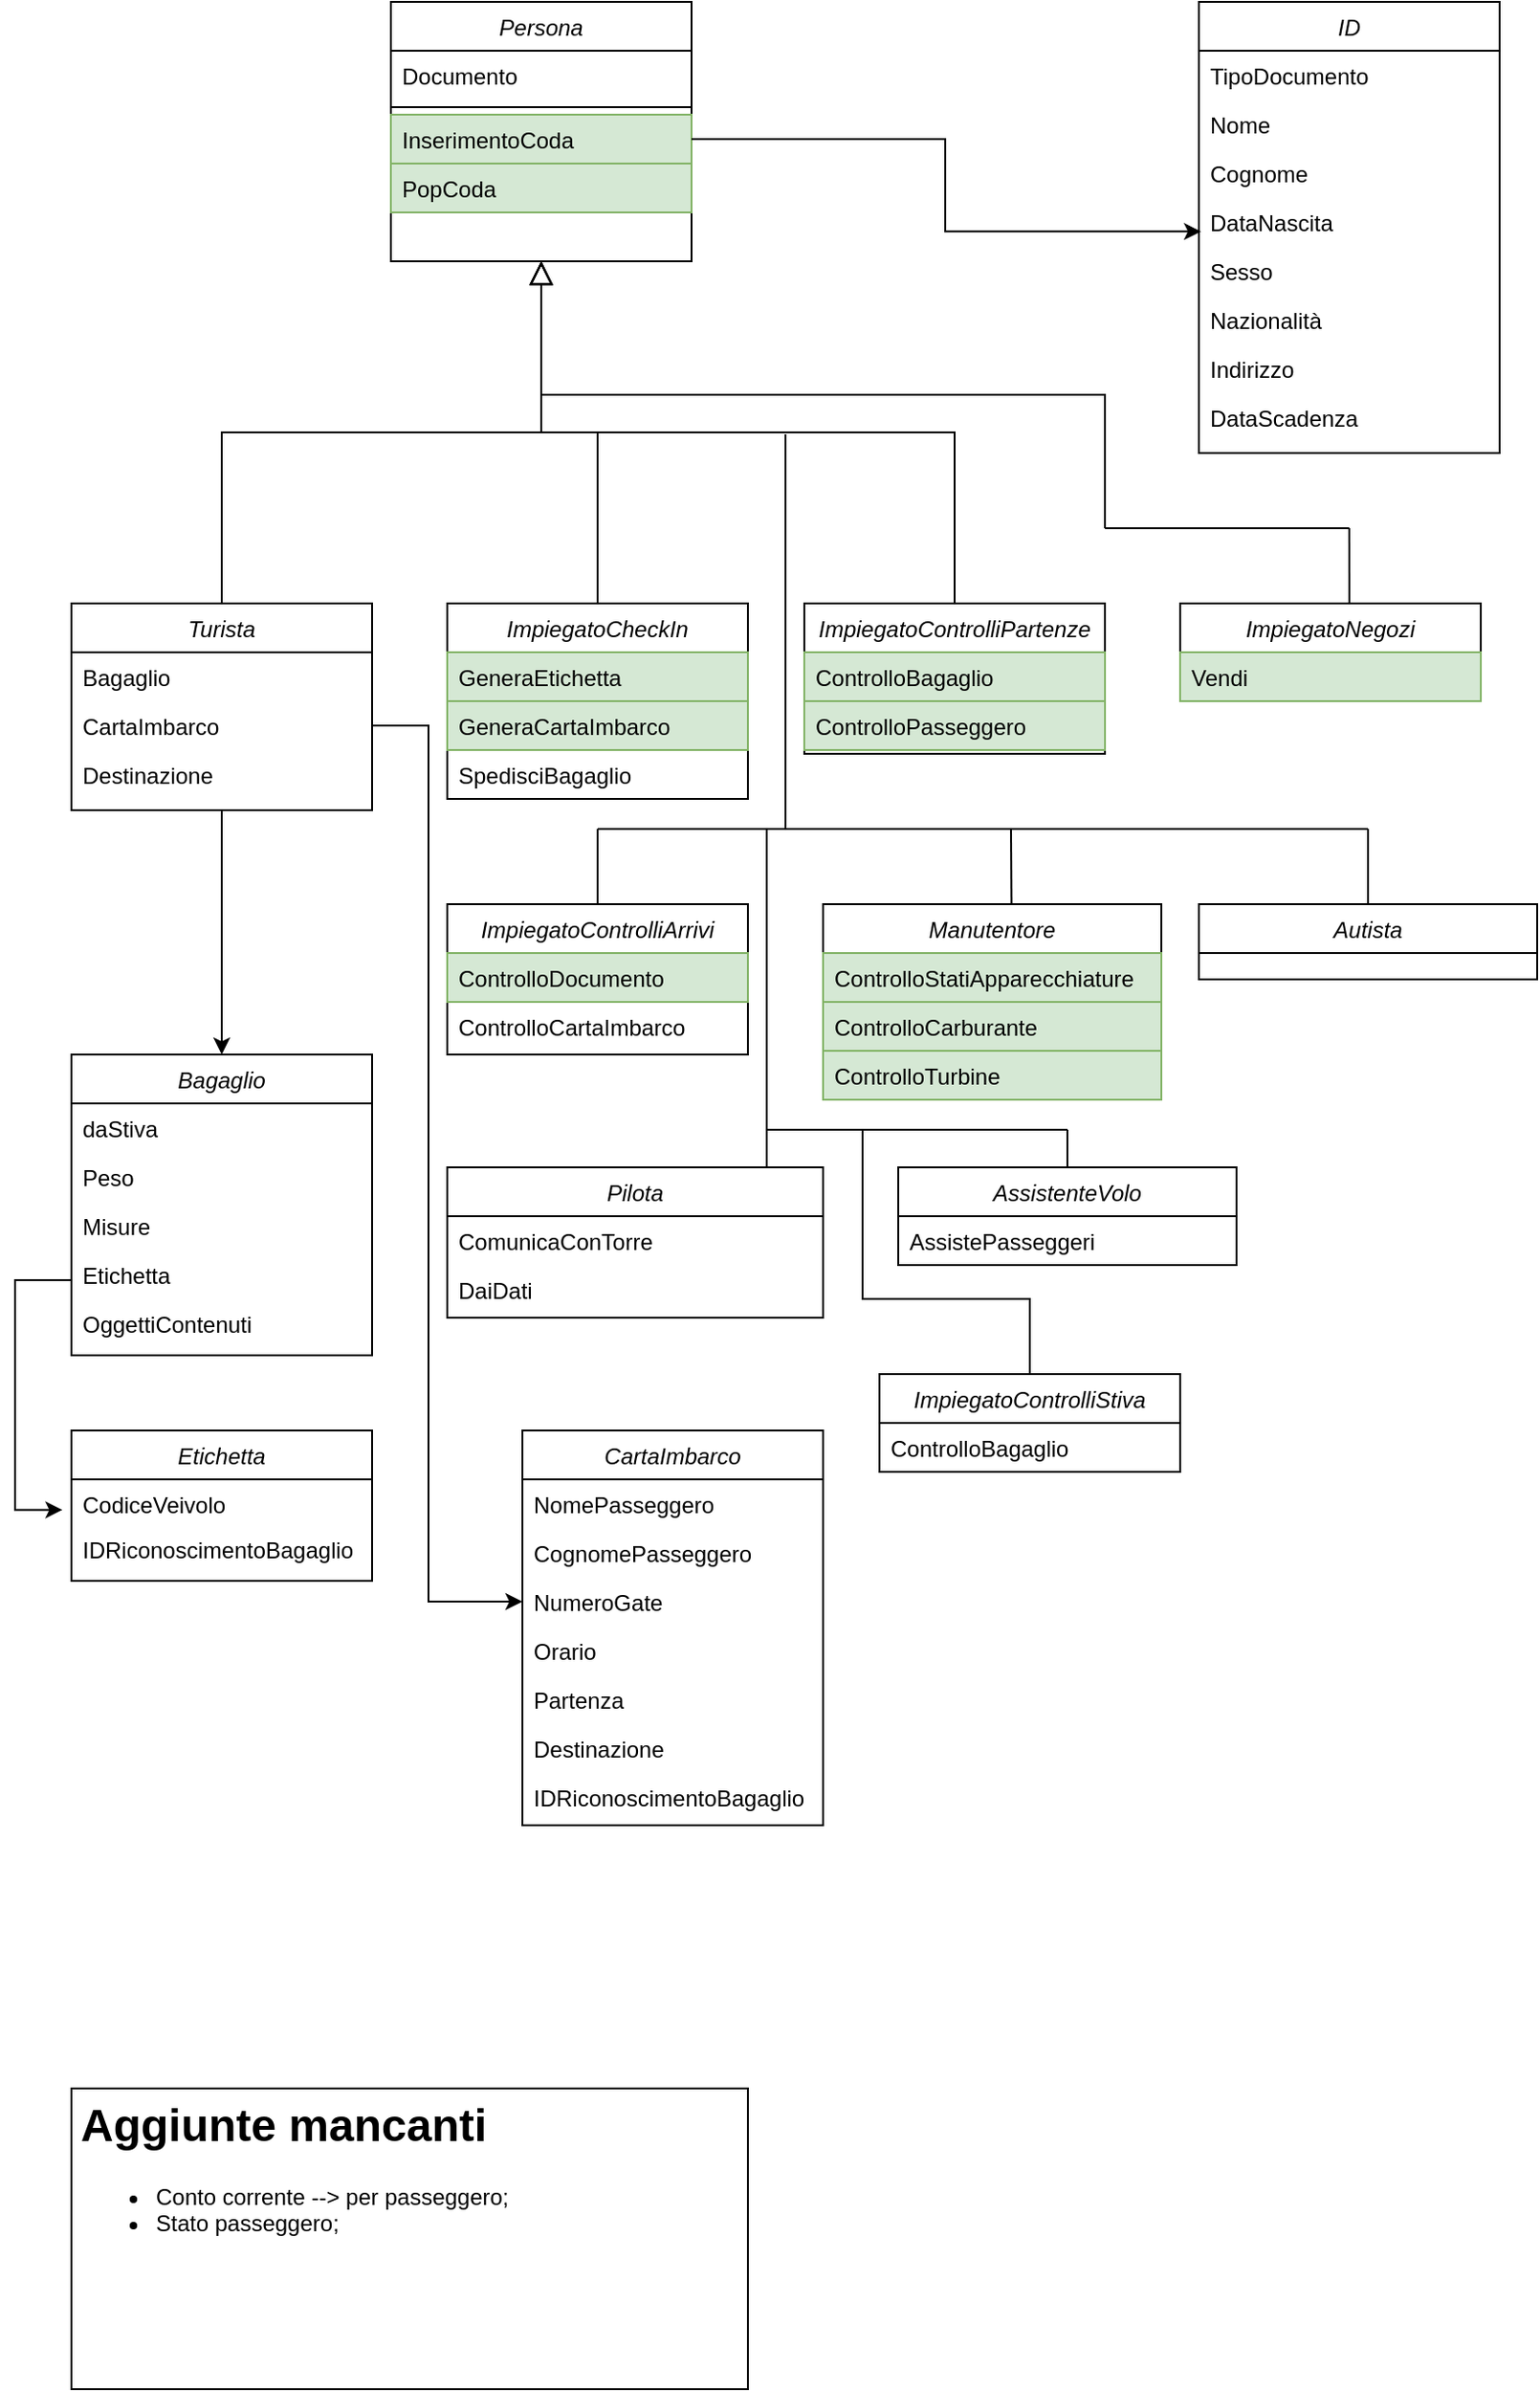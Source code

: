 <mxfile version="22.0.0" type="device">
  <diagram id="C5RBs43oDa-KdzZeNtuy" name="Page-1">
    <mxGraphModel dx="887" dy="596" grid="1" gridSize="10" guides="1" tooltips="1" connect="1" arrows="1" fold="1" page="1" pageScale="1" pageWidth="827" pageHeight="1169" math="0" shadow="0">
      <root>
        <mxCell id="WIyWlLk6GJQsqaUBKTNV-0" />
        <mxCell id="WIyWlLk6GJQsqaUBKTNV-1" parent="WIyWlLk6GJQsqaUBKTNV-0" />
        <mxCell id="zkfFHV4jXpPFQw0GAbJ--0" value="Persona" style="swimlane;fontStyle=2;align=center;verticalAlign=top;childLayout=stackLayout;horizontal=1;startSize=26;horizontalStack=0;resizeParent=1;resizeLast=0;collapsible=1;marginBottom=0;rounded=0;shadow=0;strokeWidth=1;" parent="WIyWlLk6GJQsqaUBKTNV-1" vertex="1">
          <mxGeometry x="210" y="40" width="160" height="138" as="geometry">
            <mxRectangle x="230" y="140" width="160" height="26" as="alternateBounds" />
          </mxGeometry>
        </mxCell>
        <mxCell id="zkfFHV4jXpPFQw0GAbJ--1" value="Documento" style="text;align=left;verticalAlign=top;spacingLeft=4;spacingRight=4;overflow=hidden;rotatable=0;points=[[0,0.5],[1,0.5]];portConstraint=eastwest;" parent="zkfFHV4jXpPFQw0GAbJ--0" vertex="1">
          <mxGeometry y="26" width="160" height="26" as="geometry" />
        </mxCell>
        <mxCell id="zkfFHV4jXpPFQw0GAbJ--4" value="" style="line;html=1;strokeWidth=1;align=left;verticalAlign=middle;spacingTop=-1;spacingLeft=3;spacingRight=3;rotatable=0;labelPosition=right;points=[];portConstraint=eastwest;" parent="zkfFHV4jXpPFQw0GAbJ--0" vertex="1">
          <mxGeometry y="52" width="160" height="8" as="geometry" />
        </mxCell>
        <mxCell id="zkfFHV4jXpPFQw0GAbJ--5" value="InserimentoCoda" style="text;align=left;verticalAlign=top;spacingLeft=4;spacingRight=4;overflow=hidden;rotatable=0;points=[[0,0.5],[1,0.5]];portConstraint=eastwest;fillColor=#d5e8d4;strokeColor=#82b366;" parent="zkfFHV4jXpPFQw0GAbJ--0" vertex="1">
          <mxGeometry y="60" width="160" height="26" as="geometry" />
        </mxCell>
        <mxCell id="odMmNAgR8k2i7U3SiX1N-0" value="PopCoda" style="text;align=left;verticalAlign=top;spacingLeft=4;spacingRight=4;overflow=hidden;rotatable=0;points=[[0,0.5],[1,0.5]];portConstraint=eastwest;fillColor=#d5e8d4;strokeColor=#82b366;" parent="zkfFHV4jXpPFQw0GAbJ--0" vertex="1">
          <mxGeometry y="86" width="160" height="26" as="geometry" />
        </mxCell>
        <mxCell id="zkfFHV4jXpPFQw0GAbJ--6" value="Turista" style="swimlane;fontStyle=2;align=center;verticalAlign=top;childLayout=stackLayout;horizontal=1;startSize=26;horizontalStack=0;resizeParent=1;resizeLast=0;collapsible=1;marginBottom=0;rounded=0;shadow=0;strokeWidth=1;" parent="WIyWlLk6GJQsqaUBKTNV-1" vertex="1">
          <mxGeometry x="40" y="360" width="160" height="110" as="geometry">
            <mxRectangle x="130" y="380" width="160" height="26" as="alternateBounds" />
          </mxGeometry>
        </mxCell>
        <mxCell id="zkfFHV4jXpPFQw0GAbJ--7" value="Bagaglio" style="text;align=left;verticalAlign=top;spacingLeft=4;spacingRight=4;overflow=hidden;rotatable=0;points=[[0,0.5],[1,0.5]];portConstraint=eastwest;" parent="zkfFHV4jXpPFQw0GAbJ--6" vertex="1">
          <mxGeometry y="26" width="160" height="26" as="geometry" />
        </mxCell>
        <mxCell id="zkfFHV4jXpPFQw0GAbJ--8" value="CartaImbarco" style="text;align=left;verticalAlign=top;spacingLeft=4;spacingRight=4;overflow=hidden;rotatable=0;points=[[0,0.5],[1,0.5]];portConstraint=eastwest;rounded=0;shadow=0;html=0;" parent="zkfFHV4jXpPFQw0GAbJ--6" vertex="1">
          <mxGeometry y="52" width="160" height="26" as="geometry" />
        </mxCell>
        <mxCell id="gbRZOC-N3Ks7ly2Sb6CE-9" value="Destinazione" style="text;align=left;verticalAlign=top;spacingLeft=4;spacingRight=4;overflow=hidden;rotatable=0;points=[[0,0.5],[1,0.5]];portConstraint=eastwest;rounded=0;shadow=0;html=0;" vertex="1" parent="zkfFHV4jXpPFQw0GAbJ--6">
          <mxGeometry y="78" width="160" height="26" as="geometry" />
        </mxCell>
        <mxCell id="zkfFHV4jXpPFQw0GAbJ--12" value="" style="endArrow=block;endSize=10;endFill=0;shadow=0;strokeWidth=1;rounded=0;edgeStyle=elbowEdgeStyle;elbow=vertical;" parent="WIyWlLk6GJQsqaUBKTNV-1" source="zkfFHV4jXpPFQw0GAbJ--6" target="zkfFHV4jXpPFQw0GAbJ--0" edge="1">
          <mxGeometry width="160" relative="1" as="geometry">
            <mxPoint x="200" y="203" as="sourcePoint" />
            <mxPoint x="200" y="203" as="targetPoint" />
          </mxGeometry>
        </mxCell>
        <mxCell id="zkfFHV4jXpPFQw0GAbJ--13" value="ImpiegatoCheckIn" style="swimlane;fontStyle=2;align=center;verticalAlign=top;childLayout=stackLayout;horizontal=1;startSize=26;horizontalStack=0;resizeParent=1;resizeLast=0;collapsible=1;marginBottom=0;rounded=0;shadow=0;strokeWidth=1;" parent="WIyWlLk6GJQsqaUBKTNV-1" vertex="1">
          <mxGeometry x="240" y="360" width="160" height="104" as="geometry">
            <mxRectangle x="340" y="380" width="170" height="26" as="alternateBounds" />
          </mxGeometry>
        </mxCell>
        <mxCell id="odMmNAgR8k2i7U3SiX1N-24" value="GeneraEtichetta" style="text;align=left;verticalAlign=top;spacingLeft=4;spacingRight=4;overflow=hidden;rotatable=0;points=[[0,0.5],[1,0.5]];portConstraint=eastwest;fillColor=#d5e8d4;strokeColor=#82b366;" parent="zkfFHV4jXpPFQw0GAbJ--13" vertex="1">
          <mxGeometry y="26" width="160" height="26" as="geometry" />
        </mxCell>
        <mxCell id="odMmNAgR8k2i7U3SiX1N-25" value="GeneraCartaImbarco" style="text;align=left;verticalAlign=top;spacingLeft=4;spacingRight=4;overflow=hidden;rotatable=0;points=[[0,0.5],[1,0.5]];portConstraint=eastwest;fillColor=#d5e8d4;strokeColor=#82b366;" parent="zkfFHV4jXpPFQw0GAbJ--13" vertex="1">
          <mxGeometry y="52" width="160" height="26" as="geometry" />
        </mxCell>
        <mxCell id="odMmNAgR8k2i7U3SiX1N-53" value="" style="endArrow=none;html=1;rounded=0;" parent="zkfFHV4jXpPFQw0GAbJ--13" edge="1">
          <mxGeometry width="50" height="50" relative="1" as="geometry">
            <mxPoint x="80" y="120" as="sourcePoint" />
            <mxPoint x="180" y="120" as="targetPoint" />
          </mxGeometry>
        </mxCell>
        <mxCell id="odMmNAgR8k2i7U3SiX1N-37" value="SpedisciBagaglio" style="text;align=left;verticalAlign=top;spacingLeft=4;spacingRight=4;overflow=hidden;rotatable=0;points=[[0,0.5],[1,0.5]];portConstraint=eastwest;" parent="zkfFHV4jXpPFQw0GAbJ--13" vertex="1">
          <mxGeometry y="78" width="160" height="26" as="geometry" />
        </mxCell>
        <mxCell id="zkfFHV4jXpPFQw0GAbJ--16" value="" style="endArrow=block;endSize=10;endFill=0;shadow=0;strokeWidth=1;rounded=0;edgeStyle=elbowEdgeStyle;elbow=vertical;" parent="WIyWlLk6GJQsqaUBKTNV-1" source="zkfFHV4jXpPFQw0GAbJ--13" target="zkfFHV4jXpPFQw0GAbJ--0" edge="1">
          <mxGeometry width="160" relative="1" as="geometry">
            <mxPoint x="210" y="373" as="sourcePoint" />
            <mxPoint x="310" y="271" as="targetPoint" />
          </mxGeometry>
        </mxCell>
        <mxCell id="odMmNAgR8k2i7U3SiX1N-1" value="ID" style="swimlane;fontStyle=2;align=center;verticalAlign=top;childLayout=stackLayout;horizontal=1;startSize=26;horizontalStack=0;resizeParent=1;resizeLast=0;collapsible=1;marginBottom=0;rounded=0;shadow=0;strokeWidth=1;" parent="WIyWlLk6GJQsqaUBKTNV-1" vertex="1">
          <mxGeometry x="640" y="40" width="160" height="240" as="geometry">
            <mxRectangle x="520" y="120" width="160" height="26" as="alternateBounds" />
          </mxGeometry>
        </mxCell>
        <mxCell id="odMmNAgR8k2i7U3SiX1N-2" value="TipoDocumento" style="text;align=left;verticalAlign=top;spacingLeft=4;spacingRight=4;overflow=hidden;rotatable=0;points=[[0,0.5],[1,0.5]];portConstraint=eastwest;" parent="odMmNAgR8k2i7U3SiX1N-1" vertex="1">
          <mxGeometry y="26" width="160" height="26" as="geometry" />
        </mxCell>
        <mxCell id="odMmNAgR8k2i7U3SiX1N-6" value="Nome" style="text;align=left;verticalAlign=top;spacingLeft=4;spacingRight=4;overflow=hidden;rotatable=0;points=[[0,0.5],[1,0.5]];portConstraint=eastwest;" parent="odMmNAgR8k2i7U3SiX1N-1" vertex="1">
          <mxGeometry y="52" width="160" height="26" as="geometry" />
        </mxCell>
        <mxCell id="odMmNAgR8k2i7U3SiX1N-7" value="Cognome" style="text;align=left;verticalAlign=top;spacingLeft=4;spacingRight=4;overflow=hidden;rotatable=0;points=[[0,0.5],[1,0.5]];portConstraint=eastwest;" parent="odMmNAgR8k2i7U3SiX1N-1" vertex="1">
          <mxGeometry y="78" width="160" height="26" as="geometry" />
        </mxCell>
        <mxCell id="odMmNAgR8k2i7U3SiX1N-10" value="DataNascita" style="text;align=left;verticalAlign=top;spacingLeft=4;spacingRight=4;overflow=hidden;rotatable=0;points=[[0,0.5],[1,0.5]];portConstraint=eastwest;" parent="odMmNAgR8k2i7U3SiX1N-1" vertex="1">
          <mxGeometry y="104" width="160" height="26" as="geometry" />
        </mxCell>
        <mxCell id="odMmNAgR8k2i7U3SiX1N-11" value="Sesso" style="text;align=left;verticalAlign=top;spacingLeft=4;spacingRight=4;overflow=hidden;rotatable=0;points=[[0,0.5],[1,0.5]];portConstraint=eastwest;" parent="odMmNAgR8k2i7U3SiX1N-1" vertex="1">
          <mxGeometry y="130" width="160" height="26" as="geometry" />
        </mxCell>
        <mxCell id="odMmNAgR8k2i7U3SiX1N-8" value="Nazionalità" style="text;align=left;verticalAlign=top;spacingLeft=4;spacingRight=4;overflow=hidden;rotatable=0;points=[[0,0.5],[1,0.5]];portConstraint=eastwest;" parent="odMmNAgR8k2i7U3SiX1N-1" vertex="1">
          <mxGeometry y="156" width="160" height="26" as="geometry" />
        </mxCell>
        <mxCell id="odMmNAgR8k2i7U3SiX1N-9" value="Indirizzo" style="text;align=left;verticalAlign=top;spacingLeft=4;spacingRight=4;overflow=hidden;rotatable=0;points=[[0,0.5],[1,0.5]];portConstraint=eastwest;" parent="odMmNAgR8k2i7U3SiX1N-1" vertex="1">
          <mxGeometry y="182" width="160" height="26" as="geometry" />
        </mxCell>
        <mxCell id="odMmNAgR8k2i7U3SiX1N-12" value="DataScadenza" style="text;align=left;verticalAlign=top;spacingLeft=4;spacingRight=4;overflow=hidden;rotatable=0;points=[[0,0.5],[1,0.5]];portConstraint=eastwest;" parent="odMmNAgR8k2i7U3SiX1N-1" vertex="1">
          <mxGeometry y="208" width="160" height="26" as="geometry" />
        </mxCell>
        <mxCell id="gbRZOC-N3Ks7ly2Sb6CE-24" style="edgeStyle=orthogonalEdgeStyle;rounded=0;orthogonalLoop=1;jettySize=auto;html=1;exitX=0;exitY=0.75;exitDx=0;exitDy=0;entryX=-0.03;entryY=0.676;entryDx=0;entryDy=0;entryPerimeter=0;" edge="1" parent="WIyWlLk6GJQsqaUBKTNV-1" source="odMmNAgR8k2i7U3SiX1N-14" target="gbRZOC-N3Ks7ly2Sb6CE-15">
          <mxGeometry relative="1" as="geometry">
            <mxPoint x="10" y="840" as="targetPoint" />
            <Array as="points">
              <mxPoint x="10" y="720" />
              <mxPoint x="10" y="842" />
            </Array>
          </mxGeometry>
        </mxCell>
        <mxCell id="odMmNAgR8k2i7U3SiX1N-14" value="Bagaglio" style="swimlane;fontStyle=2;align=center;verticalAlign=top;childLayout=stackLayout;horizontal=1;startSize=26;horizontalStack=0;resizeParent=1;resizeLast=0;collapsible=1;marginBottom=0;rounded=0;shadow=0;strokeWidth=1;" parent="WIyWlLk6GJQsqaUBKTNV-1" vertex="1">
          <mxGeometry x="40" y="600" width="160" height="160" as="geometry">
            <mxRectangle x="520" y="120" width="160" height="26" as="alternateBounds" />
          </mxGeometry>
        </mxCell>
        <mxCell id="odMmNAgR8k2i7U3SiX1N-15" value="daStiva" style="text;align=left;verticalAlign=top;spacingLeft=4;spacingRight=4;overflow=hidden;rotatable=0;points=[[0,0.5],[1,0.5]];portConstraint=eastwest;" parent="odMmNAgR8k2i7U3SiX1N-14" vertex="1">
          <mxGeometry y="26" width="160" height="26" as="geometry" />
        </mxCell>
        <mxCell id="odMmNAgR8k2i7U3SiX1N-16" value="Peso" style="text;align=left;verticalAlign=top;spacingLeft=4;spacingRight=4;overflow=hidden;rotatable=0;points=[[0,0.5],[1,0.5]];portConstraint=eastwest;" parent="odMmNAgR8k2i7U3SiX1N-14" vertex="1">
          <mxGeometry y="52" width="160" height="26" as="geometry" />
        </mxCell>
        <mxCell id="odMmNAgR8k2i7U3SiX1N-26" value="Misure" style="text;align=left;verticalAlign=top;spacingLeft=4;spacingRight=4;overflow=hidden;rotatable=0;points=[[0,0.5],[1,0.5]];portConstraint=eastwest;" parent="odMmNAgR8k2i7U3SiX1N-14" vertex="1">
          <mxGeometry y="78" width="160" height="26" as="geometry" />
        </mxCell>
        <mxCell id="odMmNAgR8k2i7U3SiX1N-23" value="Etichetta" style="text;align=left;verticalAlign=top;spacingLeft=4;spacingRight=4;overflow=hidden;rotatable=0;points=[[0,0.5],[1,0.5]];portConstraint=eastwest;" parent="odMmNAgR8k2i7U3SiX1N-14" vertex="1">
          <mxGeometry y="104" width="160" height="26" as="geometry" />
        </mxCell>
        <mxCell id="odMmNAgR8k2i7U3SiX1N-17" value="OggettiContenuti" style="text;align=left;verticalAlign=top;spacingLeft=4;spacingRight=4;overflow=hidden;rotatable=0;points=[[0,0.5],[1,0.5]];portConstraint=eastwest;" parent="odMmNAgR8k2i7U3SiX1N-14" vertex="1">
          <mxGeometry y="130" width="160" height="26" as="geometry" />
        </mxCell>
        <mxCell id="odMmNAgR8k2i7U3SiX1N-13" style="edgeStyle=orthogonalEdgeStyle;rounded=0;orthogonalLoop=1;jettySize=auto;html=1;entryX=0.5;entryY=0;entryDx=0;entryDy=0;exitX=0.5;exitY=1;exitDx=0;exitDy=0;" parent="WIyWlLk6GJQsqaUBKTNV-1" source="zkfFHV4jXpPFQw0GAbJ--6" target="odMmNAgR8k2i7U3SiX1N-14" edge="1">
          <mxGeometry relative="1" as="geometry">
            <mxPoint x="70" y="600" as="targetPoint" />
            <Array as="points">
              <mxPoint x="120" y="590" />
              <mxPoint x="120" y="590" />
            </Array>
          </mxGeometry>
        </mxCell>
        <mxCell id="odMmNAgR8k2i7U3SiX1N-30" value="ImpiegatoControlliPartenze" style="swimlane;fontStyle=2;align=center;verticalAlign=top;childLayout=stackLayout;horizontal=1;startSize=26;horizontalStack=0;resizeParent=1;resizeLast=0;collapsible=1;marginBottom=0;rounded=0;shadow=0;strokeWidth=1;" parent="WIyWlLk6GJQsqaUBKTNV-1" vertex="1">
          <mxGeometry x="430" y="360" width="160" height="80" as="geometry">
            <mxRectangle x="340" y="380" width="170" height="26" as="alternateBounds" />
          </mxGeometry>
        </mxCell>
        <mxCell id="odMmNAgR8k2i7U3SiX1N-31" value="ControlloBagaglio" style="text;align=left;verticalAlign=top;spacingLeft=4;spacingRight=4;overflow=hidden;rotatable=0;points=[[0,0.5],[1,0.5]];portConstraint=eastwest;fillColor=#d5e8d4;strokeColor=#82b366;" parent="odMmNAgR8k2i7U3SiX1N-30" vertex="1">
          <mxGeometry y="26" width="160" height="26" as="geometry" />
        </mxCell>
        <mxCell id="odMmNAgR8k2i7U3SiX1N-32" value="ControlloPasseggero" style="text;align=left;verticalAlign=top;spacingLeft=4;spacingRight=4;overflow=hidden;rotatable=0;points=[[0,0.5],[1,0.5]];portConstraint=eastwest;fillColor=#d5e8d4;strokeColor=#82b366;" parent="odMmNAgR8k2i7U3SiX1N-30" vertex="1">
          <mxGeometry y="52" width="160" height="26" as="geometry" />
        </mxCell>
        <mxCell id="odMmNAgR8k2i7U3SiX1N-35" value="" style="endArrow=block;endSize=10;endFill=0;shadow=0;strokeWidth=1;rounded=0;edgeStyle=elbowEdgeStyle;elbow=vertical;exitX=0.5;exitY=0;exitDx=0;exitDy=0;" parent="WIyWlLk6GJQsqaUBKTNV-1" source="odMmNAgR8k2i7U3SiX1N-30" edge="1">
          <mxGeometry width="160" relative="1" as="geometry">
            <mxPoint x="320" y="360" as="sourcePoint" />
            <mxPoint x="290" y="178" as="targetPoint" />
          </mxGeometry>
        </mxCell>
        <mxCell id="odMmNAgR8k2i7U3SiX1N-36" style="edgeStyle=orthogonalEdgeStyle;rounded=0;orthogonalLoop=1;jettySize=auto;html=1;entryX=0.007;entryY=0.698;entryDx=0;entryDy=0;entryPerimeter=0;" parent="WIyWlLk6GJQsqaUBKTNV-1" source="zkfFHV4jXpPFQw0GAbJ--5" target="odMmNAgR8k2i7U3SiX1N-10" edge="1">
          <mxGeometry relative="1" as="geometry" />
        </mxCell>
        <mxCell id="odMmNAgR8k2i7U3SiX1N-38" value="ImpiegatoNegozi" style="swimlane;fontStyle=2;align=center;verticalAlign=top;childLayout=stackLayout;horizontal=1;startSize=26;horizontalStack=0;resizeParent=1;resizeLast=0;collapsible=1;marginBottom=0;rounded=0;shadow=0;strokeWidth=1;" parent="WIyWlLk6GJQsqaUBKTNV-1" vertex="1">
          <mxGeometry x="630" y="360" width="160" height="52" as="geometry">
            <mxRectangle x="340" y="380" width="170" height="26" as="alternateBounds" />
          </mxGeometry>
        </mxCell>
        <mxCell id="odMmNAgR8k2i7U3SiX1N-39" value="Vendi" style="text;align=left;verticalAlign=top;spacingLeft=4;spacingRight=4;overflow=hidden;rotatable=0;points=[[0,0.5],[1,0.5]];portConstraint=eastwest;fillColor=#d5e8d4;strokeColor=#82b366;" parent="odMmNAgR8k2i7U3SiX1N-38" vertex="1">
          <mxGeometry y="26" width="160" height="26" as="geometry" />
        </mxCell>
        <mxCell id="odMmNAgR8k2i7U3SiX1N-41" value="" style="endArrow=block;endSize=10;endFill=0;shadow=0;strokeWidth=1;rounded=0;edgeStyle=elbowEdgeStyle;elbow=vertical;" parent="WIyWlLk6GJQsqaUBKTNV-1" edge="1">
          <mxGeometry width="160" relative="1" as="geometry">
            <mxPoint x="590" y="320" as="sourcePoint" />
            <mxPoint x="290" y="178" as="targetPoint" />
          </mxGeometry>
        </mxCell>
        <mxCell id="odMmNAgR8k2i7U3SiX1N-42" value="" style="endArrow=none;html=1;rounded=0;" parent="WIyWlLk6GJQsqaUBKTNV-1" edge="1">
          <mxGeometry width="50" height="50" relative="1" as="geometry">
            <mxPoint x="720" y="320" as="sourcePoint" />
            <mxPoint x="590" y="320" as="targetPoint" />
          </mxGeometry>
        </mxCell>
        <mxCell id="odMmNAgR8k2i7U3SiX1N-43" value="" style="endArrow=none;html=1;rounded=0;exitX=0.563;exitY=-0.003;exitDx=0;exitDy=0;exitPerimeter=0;" parent="WIyWlLk6GJQsqaUBKTNV-1" source="odMmNAgR8k2i7U3SiX1N-38" edge="1">
          <mxGeometry width="50" height="50" relative="1" as="geometry">
            <mxPoint x="730" y="330" as="sourcePoint" />
            <mxPoint x="720" y="320" as="targetPoint" />
          </mxGeometry>
        </mxCell>
        <mxCell id="odMmNAgR8k2i7U3SiX1N-46" value="ImpiegatoControlliArrivi" style="swimlane;fontStyle=2;align=center;verticalAlign=top;childLayout=stackLayout;horizontal=1;startSize=26;horizontalStack=0;resizeParent=1;resizeLast=0;collapsible=1;marginBottom=0;rounded=0;shadow=0;strokeWidth=1;" parent="WIyWlLk6GJQsqaUBKTNV-1" vertex="1">
          <mxGeometry x="240" y="520" width="160" height="80" as="geometry">
            <mxRectangle x="340" y="380" width="170" height="26" as="alternateBounds" />
          </mxGeometry>
        </mxCell>
        <mxCell id="odMmNAgR8k2i7U3SiX1N-47" value="ControlloDocumento" style="text;align=left;verticalAlign=top;spacingLeft=4;spacingRight=4;overflow=hidden;rotatable=0;points=[[0,0.5],[1,0.5]];portConstraint=eastwest;fillColor=#d5e8d4;strokeColor=#82b366;" parent="odMmNAgR8k2i7U3SiX1N-46" vertex="1">
          <mxGeometry y="26" width="160" height="26" as="geometry" />
        </mxCell>
        <mxCell id="odMmNAgR8k2i7U3SiX1N-48" value="ControlloCartaImbarco" style="text;align=left;verticalAlign=top;spacingLeft=4;spacingRight=4;overflow=hidden;rotatable=0;points=[[0,0.5],[1,0.5]];portConstraint=eastwest;" parent="odMmNAgR8k2i7U3SiX1N-46" vertex="1">
          <mxGeometry y="52" width="160" height="26" as="geometry" />
        </mxCell>
        <mxCell id="odMmNAgR8k2i7U3SiX1N-51" value="" style="endArrow=none;html=1;rounded=0;exitX=0.5;exitY=0;exitDx=0;exitDy=0;" parent="WIyWlLk6GJQsqaUBKTNV-1" source="odMmNAgR8k2i7U3SiX1N-46" edge="1">
          <mxGeometry width="50" height="50" relative="1" as="geometry">
            <mxPoint x="380" y="490" as="sourcePoint" />
            <mxPoint x="320" y="480" as="targetPoint" />
          </mxGeometry>
        </mxCell>
        <mxCell id="odMmNAgR8k2i7U3SiX1N-54" value="" style="endArrow=none;html=1;rounded=0;" parent="WIyWlLk6GJQsqaUBKTNV-1" edge="1">
          <mxGeometry width="50" height="50" relative="1" as="geometry">
            <mxPoint x="420" y="480" as="sourcePoint" />
            <mxPoint x="420" y="270" as="targetPoint" />
          </mxGeometry>
        </mxCell>
        <mxCell id="odMmNAgR8k2i7U3SiX1N-55" value="Manutentore" style="swimlane;fontStyle=2;align=center;verticalAlign=top;childLayout=stackLayout;horizontal=1;startSize=26;horizontalStack=0;resizeParent=1;resizeLast=0;collapsible=1;marginBottom=0;rounded=0;shadow=0;strokeWidth=1;" parent="WIyWlLk6GJQsqaUBKTNV-1" vertex="1">
          <mxGeometry x="440" y="520" width="180" height="104" as="geometry">
            <mxRectangle x="340" y="380" width="170" height="26" as="alternateBounds" />
          </mxGeometry>
        </mxCell>
        <mxCell id="odMmNAgR8k2i7U3SiX1N-56" value="ControlloStatiApparecchiature" style="text;align=left;verticalAlign=top;spacingLeft=4;spacingRight=4;overflow=hidden;rotatable=0;points=[[0,0.5],[1,0.5]];portConstraint=eastwest;fillColor=#d5e8d4;strokeColor=#82b366;" parent="odMmNAgR8k2i7U3SiX1N-55" vertex="1">
          <mxGeometry y="26" width="180" height="26" as="geometry" />
        </mxCell>
        <mxCell id="odMmNAgR8k2i7U3SiX1N-57" value="ControlloCarburante" style="text;align=left;verticalAlign=top;spacingLeft=4;spacingRight=4;overflow=hidden;rotatable=0;points=[[0,0.5],[1,0.5]];portConstraint=eastwest;fillColor=#d5e8d4;strokeColor=#82b366;" parent="odMmNAgR8k2i7U3SiX1N-55" vertex="1">
          <mxGeometry y="52" width="180" height="26" as="geometry" />
        </mxCell>
        <mxCell id="odMmNAgR8k2i7U3SiX1N-72" value="" style="endArrow=none;html=1;rounded=0;" parent="odMmNAgR8k2i7U3SiX1N-55" edge="1">
          <mxGeometry width="50" height="50" relative="1" as="geometry">
            <mxPoint x="-30" y="120" as="sourcePoint" />
            <mxPoint x="130" y="120" as="targetPoint" />
          </mxGeometry>
        </mxCell>
        <mxCell id="odMmNAgR8k2i7U3SiX1N-58" value="ControlloTurbine" style="text;align=left;verticalAlign=top;spacingLeft=4;spacingRight=4;overflow=hidden;rotatable=0;points=[[0,0.5],[1,0.5]];portConstraint=eastwest;fillColor=#d5e8d4;strokeColor=#82b366;" parent="odMmNAgR8k2i7U3SiX1N-55" vertex="1">
          <mxGeometry y="78" width="180" height="26" as="geometry" />
        </mxCell>
        <mxCell id="odMmNAgR8k2i7U3SiX1N-59" value="" style="endArrow=none;html=1;rounded=0;exitX=0.557;exitY=0;exitDx=0;exitDy=0;exitPerimeter=0;" parent="WIyWlLk6GJQsqaUBKTNV-1" source="odMmNAgR8k2i7U3SiX1N-55" edge="1">
          <mxGeometry width="50" height="50" relative="1" as="geometry">
            <mxPoint x="460" y="480" as="sourcePoint" />
            <mxPoint x="540" y="480" as="targetPoint" />
          </mxGeometry>
        </mxCell>
        <mxCell id="odMmNAgR8k2i7U3SiX1N-60" value="" style="endArrow=none;html=1;rounded=0;" parent="WIyWlLk6GJQsqaUBKTNV-1" edge="1">
          <mxGeometry width="50" height="50" relative="1" as="geometry">
            <mxPoint x="420" y="480" as="sourcePoint" />
            <mxPoint x="540" y="480" as="targetPoint" />
          </mxGeometry>
        </mxCell>
        <mxCell id="odMmNAgR8k2i7U3SiX1N-63" value="Autista" style="swimlane;fontStyle=2;align=center;verticalAlign=top;childLayout=stackLayout;horizontal=1;startSize=26;horizontalStack=0;resizeParent=1;resizeLast=0;collapsible=1;marginBottom=0;rounded=0;shadow=0;strokeWidth=1;" parent="WIyWlLk6GJQsqaUBKTNV-1" vertex="1">
          <mxGeometry x="640" y="520" width="180" height="40" as="geometry">
            <mxRectangle x="340" y="380" width="170" height="26" as="alternateBounds" />
          </mxGeometry>
        </mxCell>
        <mxCell id="odMmNAgR8k2i7U3SiX1N-67" value="" style="endArrow=none;html=1;rounded=0;" parent="WIyWlLk6GJQsqaUBKTNV-1" edge="1">
          <mxGeometry width="50" height="50" relative="1" as="geometry">
            <mxPoint x="540" y="480" as="sourcePoint" />
            <mxPoint x="730" y="480" as="targetPoint" />
          </mxGeometry>
        </mxCell>
        <mxCell id="odMmNAgR8k2i7U3SiX1N-68" value="" style="endArrow=none;html=1;rounded=0;exitX=0.5;exitY=0;exitDx=0;exitDy=0;" parent="WIyWlLk6GJQsqaUBKTNV-1" source="odMmNAgR8k2i7U3SiX1N-63" edge="1">
          <mxGeometry width="50" height="50" relative="1" as="geometry">
            <mxPoint x="660" y="540" as="sourcePoint" />
            <mxPoint x="730" y="480" as="targetPoint" />
          </mxGeometry>
        </mxCell>
        <mxCell id="odMmNAgR8k2i7U3SiX1N-69" value="Pilota" style="swimlane;fontStyle=2;align=center;verticalAlign=top;childLayout=stackLayout;horizontal=1;startSize=26;horizontalStack=0;resizeParent=1;resizeLast=0;collapsible=1;marginBottom=0;rounded=0;shadow=0;strokeWidth=1;" parent="WIyWlLk6GJQsqaUBKTNV-1" vertex="1">
          <mxGeometry x="240" y="660" width="200" height="80" as="geometry">
            <mxRectangle x="340" y="380" width="170" height="26" as="alternateBounds" />
          </mxGeometry>
        </mxCell>
        <mxCell id="odMmNAgR8k2i7U3SiX1N-74" value="ComunicaConTorre" style="text;align=left;verticalAlign=top;spacingLeft=4;spacingRight=4;overflow=hidden;rotatable=0;points=[[0,0.5],[1,0.5]];portConstraint=eastwest;" parent="odMmNAgR8k2i7U3SiX1N-69" vertex="1">
          <mxGeometry y="26" width="200" height="26" as="geometry" />
        </mxCell>
        <mxCell id="odMmNAgR8k2i7U3SiX1N-75" value="DaiDati" style="text;align=left;verticalAlign=top;spacingLeft=4;spacingRight=4;overflow=hidden;rotatable=0;points=[[0,0.5],[1,0.5]];portConstraint=eastwest;" parent="odMmNAgR8k2i7U3SiX1N-69" vertex="1">
          <mxGeometry y="52" width="200" height="26" as="geometry" />
        </mxCell>
        <mxCell id="odMmNAgR8k2i7U3SiX1N-70" value="AssistenteVolo" style="swimlane;fontStyle=2;align=center;verticalAlign=top;childLayout=stackLayout;horizontal=1;startSize=26;horizontalStack=0;resizeParent=1;resizeLast=0;collapsible=1;marginBottom=0;rounded=0;shadow=0;strokeWidth=1;" parent="WIyWlLk6GJQsqaUBKTNV-1" vertex="1">
          <mxGeometry x="480" y="660" width="180" height="52" as="geometry">
            <mxRectangle x="340" y="380" width="170" height="26" as="alternateBounds" />
          </mxGeometry>
        </mxCell>
        <mxCell id="odMmNAgR8k2i7U3SiX1N-76" value="AssistePasseggeri" style="text;align=left;verticalAlign=top;spacingLeft=4;spacingRight=4;overflow=hidden;rotatable=0;points=[[0,0.5],[1,0.5]];portConstraint=eastwest;" parent="odMmNAgR8k2i7U3SiX1N-70" vertex="1">
          <mxGeometry y="26" width="180" height="26" as="geometry" />
        </mxCell>
        <mxCell id="odMmNAgR8k2i7U3SiX1N-71" value="" style="endArrow=none;html=1;rounded=0;exitX=0.85;exitY=0;exitDx=0;exitDy=0;exitPerimeter=0;" parent="WIyWlLk6GJQsqaUBKTNV-1" source="odMmNAgR8k2i7U3SiX1N-69" edge="1">
          <mxGeometry width="50" height="50" relative="1" as="geometry">
            <mxPoint x="360" y="730" as="sourcePoint" />
            <mxPoint x="410" y="480" as="targetPoint" />
          </mxGeometry>
        </mxCell>
        <mxCell id="odMmNAgR8k2i7U3SiX1N-73" value="" style="endArrow=none;html=1;rounded=0;" parent="WIyWlLk6GJQsqaUBKTNV-1" source="odMmNAgR8k2i7U3SiX1N-70" edge="1">
          <mxGeometry width="50" height="50" relative="1" as="geometry">
            <mxPoint x="520" y="690" as="sourcePoint" />
            <mxPoint x="570" y="640" as="targetPoint" />
          </mxGeometry>
        </mxCell>
        <mxCell id="gbRZOC-N3Ks7ly2Sb6CE-0" value="CartaImbarco" style="swimlane;fontStyle=2;align=center;verticalAlign=top;childLayout=stackLayout;horizontal=1;startSize=26;horizontalStack=0;resizeParent=1;resizeLast=0;collapsible=1;marginBottom=0;rounded=0;shadow=0;strokeWidth=1;" vertex="1" parent="WIyWlLk6GJQsqaUBKTNV-1">
          <mxGeometry x="280" y="800" width="160" height="210" as="geometry">
            <mxRectangle x="520" y="120" width="160" height="26" as="alternateBounds" />
          </mxGeometry>
        </mxCell>
        <mxCell id="gbRZOC-N3Ks7ly2Sb6CE-1" value="NomePasseggero" style="text;align=left;verticalAlign=top;spacingLeft=4;spacingRight=4;overflow=hidden;rotatable=0;points=[[0,0.5],[1,0.5]];portConstraint=eastwest;" vertex="1" parent="gbRZOC-N3Ks7ly2Sb6CE-0">
          <mxGeometry y="26" width="160" height="26" as="geometry" />
        </mxCell>
        <mxCell id="gbRZOC-N3Ks7ly2Sb6CE-2" value="CognomePasseggero" style="text;align=left;verticalAlign=top;spacingLeft=4;spacingRight=4;overflow=hidden;rotatable=0;points=[[0,0.5],[1,0.5]];portConstraint=eastwest;" vertex="1" parent="gbRZOC-N3Ks7ly2Sb6CE-0">
          <mxGeometry y="52" width="160" height="26" as="geometry" />
        </mxCell>
        <mxCell id="gbRZOC-N3Ks7ly2Sb6CE-3" value="NumeroGate" style="text;align=left;verticalAlign=top;spacingLeft=4;spacingRight=4;overflow=hidden;rotatable=0;points=[[0,0.5],[1,0.5]];portConstraint=eastwest;" vertex="1" parent="gbRZOC-N3Ks7ly2Sb6CE-0">
          <mxGeometry y="78" width="160" height="26" as="geometry" />
        </mxCell>
        <mxCell id="gbRZOC-N3Ks7ly2Sb6CE-4" value="Orario" style="text;align=left;verticalAlign=top;spacingLeft=4;spacingRight=4;overflow=hidden;rotatable=0;points=[[0,0.5],[1,0.5]];portConstraint=eastwest;" vertex="1" parent="gbRZOC-N3Ks7ly2Sb6CE-0">
          <mxGeometry y="104" width="160" height="26" as="geometry" />
        </mxCell>
        <mxCell id="gbRZOC-N3Ks7ly2Sb6CE-5" value="Partenza" style="text;align=left;verticalAlign=top;spacingLeft=4;spacingRight=4;overflow=hidden;rotatable=0;points=[[0,0.5],[1,0.5]];portConstraint=eastwest;" vertex="1" parent="gbRZOC-N3Ks7ly2Sb6CE-0">
          <mxGeometry y="130" width="160" height="26" as="geometry" />
        </mxCell>
        <mxCell id="gbRZOC-N3Ks7ly2Sb6CE-8" value="Destinazione" style="text;align=left;verticalAlign=top;spacingLeft=4;spacingRight=4;overflow=hidden;rotatable=0;points=[[0,0.5],[1,0.5]];portConstraint=eastwest;" vertex="1" parent="gbRZOC-N3Ks7ly2Sb6CE-0">
          <mxGeometry y="156" width="160" height="26" as="geometry" />
        </mxCell>
        <mxCell id="gbRZOC-N3Ks7ly2Sb6CE-21" value="IDRiconoscimentoBagaglio" style="text;align=left;verticalAlign=top;spacingLeft=4;spacingRight=4;overflow=hidden;rotatable=0;points=[[0,0.5],[1,0.5]];portConstraint=eastwest;" vertex="1" parent="gbRZOC-N3Ks7ly2Sb6CE-0">
          <mxGeometry y="182" width="160" height="26" as="geometry" />
        </mxCell>
        <mxCell id="gbRZOC-N3Ks7ly2Sb6CE-6" value="" style="group" vertex="1" connectable="0" parent="WIyWlLk6GJQsqaUBKTNV-1">
          <mxGeometry x="40" y="1150" width="360" height="160" as="geometry" />
        </mxCell>
        <mxCell id="odMmNAgR8k2i7U3SiX1N-62" value="" style="rounded=0;whiteSpace=wrap;html=1;" parent="gbRZOC-N3Ks7ly2Sb6CE-6" vertex="1">
          <mxGeometry width="360" height="160" as="geometry" />
        </mxCell>
        <mxCell id="odMmNAgR8k2i7U3SiX1N-61" value="&lt;h1&gt;Aggiunte mancanti&lt;/h1&gt;&lt;div&gt;&lt;ul&gt;&lt;li&gt;Conto corrente --&amp;gt; per passeggero;&lt;/li&gt;&lt;li&gt;Stato passeggero;&lt;/li&gt;&lt;/ul&gt;&lt;/div&gt;" style="text;html=1;strokeColor=none;fillColor=none;spacing=5;spacingTop=-20;whiteSpace=wrap;overflow=hidden;rounded=0;" parent="gbRZOC-N3Ks7ly2Sb6CE-6" vertex="1">
          <mxGeometry width="360" height="160" as="geometry" />
        </mxCell>
        <mxCell id="gbRZOC-N3Ks7ly2Sb6CE-13" style="edgeStyle=orthogonalEdgeStyle;rounded=0;orthogonalLoop=1;jettySize=auto;html=1;entryX=0;entryY=0.5;entryDx=0;entryDy=0;" edge="1" parent="WIyWlLk6GJQsqaUBKTNV-1" source="zkfFHV4jXpPFQw0GAbJ--8" target="gbRZOC-N3Ks7ly2Sb6CE-3">
          <mxGeometry relative="1" as="geometry">
            <mxPoint x="10" y="890.0" as="targetPoint" />
            <Array as="points">
              <mxPoint x="230" y="425" />
              <mxPoint x="230" y="891" />
            </Array>
          </mxGeometry>
        </mxCell>
        <mxCell id="gbRZOC-N3Ks7ly2Sb6CE-14" value="Etichetta" style="swimlane;fontStyle=2;align=center;verticalAlign=top;childLayout=stackLayout;horizontal=1;startSize=26;horizontalStack=0;resizeParent=1;resizeLast=0;collapsible=1;marginBottom=0;rounded=0;shadow=0;strokeWidth=1;" vertex="1" parent="WIyWlLk6GJQsqaUBKTNV-1">
          <mxGeometry x="40" y="800" width="160" height="80" as="geometry">
            <mxRectangle x="520" y="120" width="160" height="26" as="alternateBounds" />
          </mxGeometry>
        </mxCell>
        <mxCell id="gbRZOC-N3Ks7ly2Sb6CE-15" value="CodiceVeivolo" style="text;align=left;verticalAlign=top;spacingLeft=4;spacingRight=4;overflow=hidden;rotatable=0;points=[[0,0.5],[1,0.5]];portConstraint=eastwest;" vertex="1" parent="gbRZOC-N3Ks7ly2Sb6CE-14">
          <mxGeometry y="26" width="160" height="24" as="geometry" />
        </mxCell>
        <mxCell id="gbRZOC-N3Ks7ly2Sb6CE-23" value="IDRiconoscimentoBagaglio" style="text;align=left;verticalAlign=top;spacingLeft=4;spacingRight=4;overflow=hidden;rotatable=0;points=[[0,0.5],[1,0.5]];portConstraint=eastwest;" vertex="1" parent="gbRZOC-N3Ks7ly2Sb6CE-14">
          <mxGeometry y="50" width="160" height="24" as="geometry" />
        </mxCell>
        <mxCell id="gbRZOC-N3Ks7ly2Sb6CE-28" style="rounded=0;orthogonalLoop=1;jettySize=auto;html=1;exitX=0.5;exitY=0;exitDx=0;exitDy=0;edgeStyle=orthogonalEdgeStyle;endArrow=none;" edge="1" parent="WIyWlLk6GJQsqaUBKTNV-1" source="gbRZOC-N3Ks7ly2Sb6CE-25">
          <mxGeometry relative="1" as="geometry">
            <mxPoint x="460" y="640" as="targetPoint" />
            <Array as="points">
              <mxPoint x="550" y="730" />
              <mxPoint x="461" y="730" />
              <mxPoint x="461" y="640" />
            </Array>
          </mxGeometry>
        </mxCell>
        <mxCell id="gbRZOC-N3Ks7ly2Sb6CE-25" value="ImpiegatoControlliStiva" style="swimlane;fontStyle=2;align=center;verticalAlign=top;childLayout=stackLayout;horizontal=1;startSize=26;horizontalStack=0;resizeParent=1;resizeLast=0;collapsible=1;marginBottom=0;rounded=0;shadow=0;strokeWidth=1;" vertex="1" parent="WIyWlLk6GJQsqaUBKTNV-1">
          <mxGeometry x="470" y="770" width="160" height="52" as="geometry">
            <mxRectangle x="340" y="380" width="170" height="26" as="alternateBounds" />
          </mxGeometry>
        </mxCell>
        <mxCell id="gbRZOC-N3Ks7ly2Sb6CE-26" value="ControlloBagaglio" style="text;align=left;verticalAlign=top;spacingLeft=4;spacingRight=4;overflow=hidden;rotatable=0;points=[[0,0.5],[1,0.5]];portConstraint=eastwest;" vertex="1" parent="gbRZOC-N3Ks7ly2Sb6CE-25">
          <mxGeometry y="26" width="160" height="26" as="geometry" />
        </mxCell>
      </root>
    </mxGraphModel>
  </diagram>
</mxfile>
